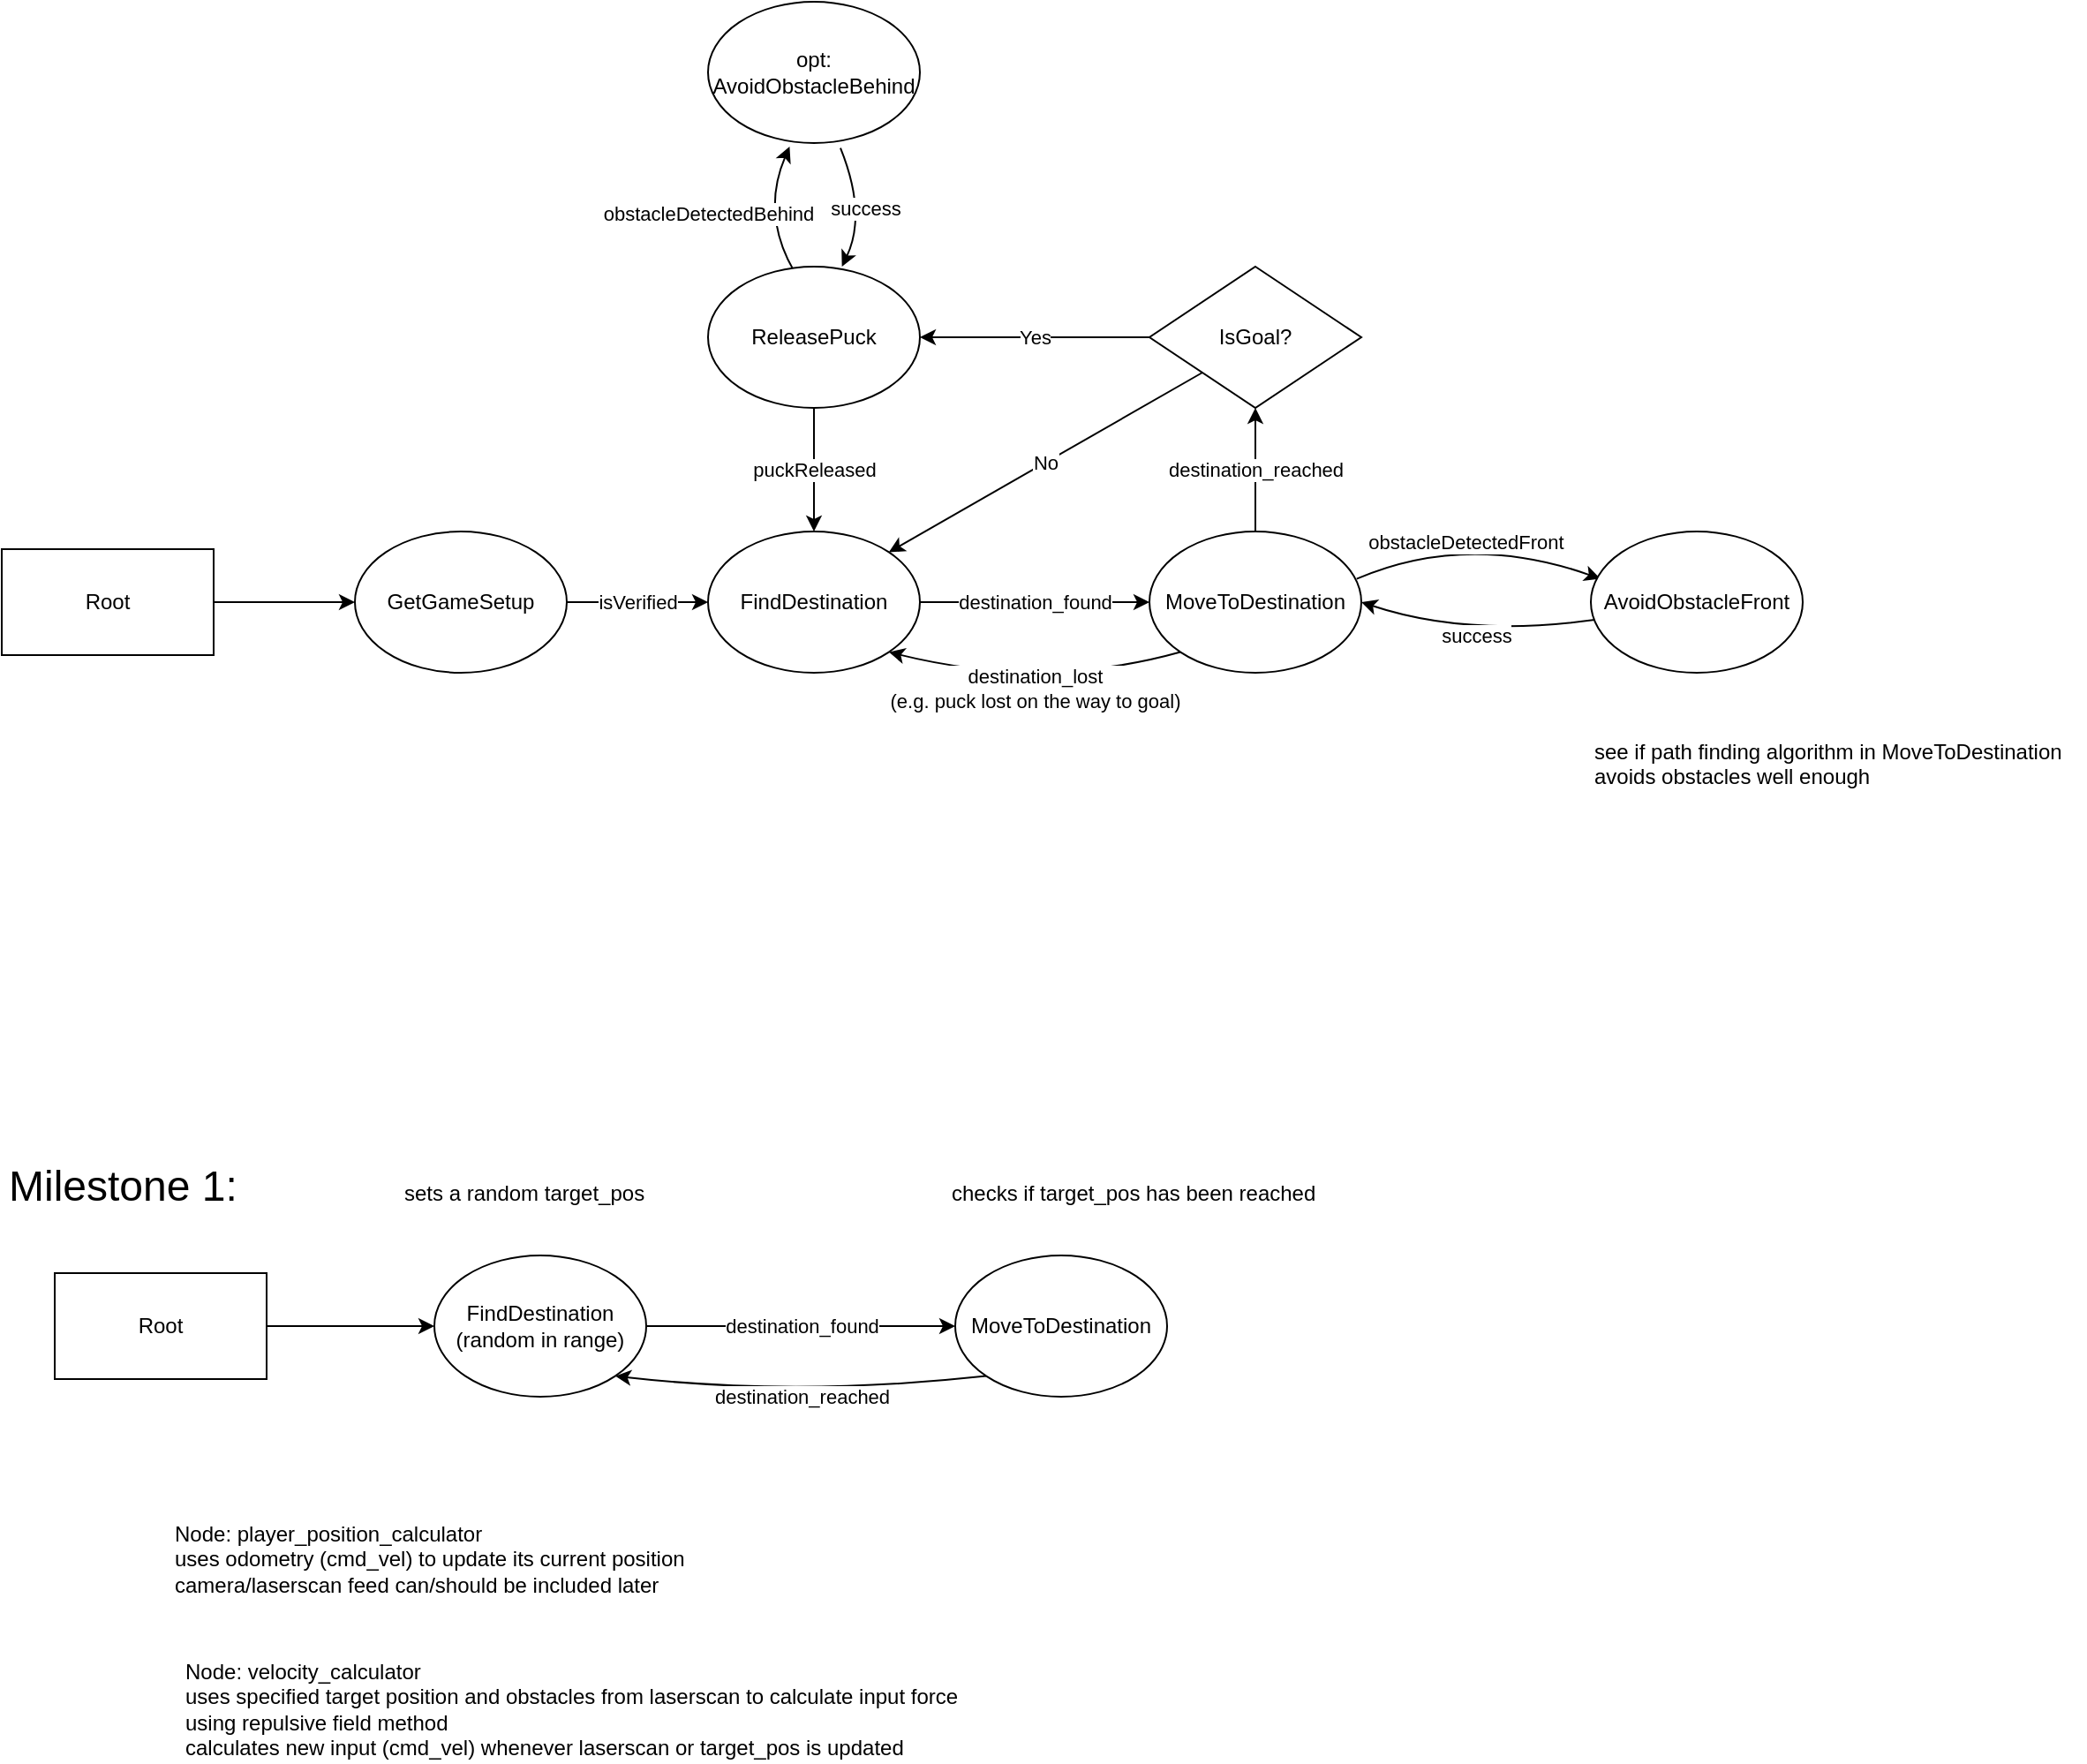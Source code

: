 <mxfile version="12.1.3" pages="1"><diagram id="HgVTTP0pYIYPx_LaOazx" name="Seite-1"><mxGraphModel dx="1826" dy="876" grid="1" gridSize="10" guides="1" tooltips="1" connect="1" arrows="1" fold="1" page="1" pageScale="1" pageWidth="850" pageHeight="1100" math="0" shadow="0"><root><mxCell id="0"/><mxCell id="1" parent="0"/><mxCell id="oMmEVApQNl-2cXcbZhK9-1" value="" style="edgeStyle=orthogonalEdgeStyle;rounded=0;orthogonalLoop=1;jettySize=auto;html=1;entryX=0;entryY=0.5;entryDx=0;entryDy=0;" edge="1" parent="1" source="oMmEVApQNl-2cXcbZhK9-2" target="oMmEVApQNl-2cXcbZhK9-4"><mxGeometry relative="1" as="geometry"><mxPoint x="980" y="820" as="targetPoint"/></mxGeometry></mxCell><mxCell id="oMmEVApQNl-2cXcbZhK9-2" value="Root" style="rounded=0;whiteSpace=wrap;html=1;" vertex="1" parent="1"><mxGeometry x="780" y="790" width="120" height="60" as="geometry"/></mxCell><mxCell id="oMmEVApQNl-2cXcbZhK9-3" value="isVerified" style="rounded=0;orthogonalLoop=1;jettySize=auto;html=1;verticalAlign=middle;labelPosition=center;verticalLabelPosition=middle;align=center;" edge="1" parent="1" source="oMmEVApQNl-2cXcbZhK9-4" target="oMmEVApQNl-2cXcbZhK9-6"><mxGeometry relative="1" as="geometry"/></mxCell><mxCell id="oMmEVApQNl-2cXcbZhK9-4" value="GetGameSetup" style="ellipse;whiteSpace=wrap;html=1;" vertex="1" parent="1"><mxGeometry x="980" y="780" width="120" height="80" as="geometry"/></mxCell><mxCell id="oMmEVApQNl-2cXcbZhK9-5" value="destination_found" style="orthogonalLoop=1;jettySize=auto;html=1;verticalAlign=middle;horizontal=1;labelPosition=center;verticalLabelPosition=middle;align=center;rounded=0;" edge="1" parent="1" source="oMmEVApQNl-2cXcbZhK9-6" target="oMmEVApQNl-2cXcbZhK9-16"><mxGeometry relative="1" as="geometry"/></mxCell><mxCell id="oMmEVApQNl-2cXcbZhK9-6" value="FindDestination" style="ellipse;whiteSpace=wrap;html=1;" vertex="1" parent="1"><mxGeometry x="1180" y="780" width="120" height="80" as="geometry"/></mxCell><mxCell id="oMmEVApQNl-2cXcbZhK9-7" value="Yes" style="jettySize=auto;html=1;entryX=1;entryY=0.5;entryDx=0;entryDy=0;verticalAlign=middle;rounded=0;exitX=0;exitY=0.5;exitDx=0;exitDy=0;" edge="1" parent="1" source="oMmEVApQNl-2cXcbZhK9-18" target="oMmEVApQNl-2cXcbZhK9-10"><mxGeometry relative="1" as="geometry"><mxPoint x="1400" y="670" as="sourcePoint"/><mxPoint x="1220" y="690" as="targetPoint"/></mxGeometry></mxCell><mxCell id="oMmEVApQNl-2cXcbZhK9-8" value="puckReleased" style="rounded=0;orthogonalLoop=1;jettySize=auto;html=1;exitX=0.5;exitY=1;exitDx=0;exitDy=0;entryX=0.5;entryY=0;entryDx=0;entryDy=0;" edge="1" parent="1" source="oMmEVApQNl-2cXcbZhK9-10" target="oMmEVApQNl-2cXcbZhK9-6"><mxGeometry relative="1" as="geometry"/></mxCell><mxCell id="oMmEVApQNl-2cXcbZhK9-9" value="obstacleDetectedBehind" style="edgeStyle=none;curved=1;orthogonalLoop=1;jettySize=auto;html=1;entryX=0.385;entryY=1.025;entryDx=0;entryDy=0;entryPerimeter=0;exitX=0.405;exitY=0.03;exitDx=0;exitDy=0;exitPerimeter=0;" edge="1" parent="1" source="oMmEVApQNl-2cXcbZhK9-10" target="oMmEVApQNl-2cXcbZhK9-12"><mxGeometry x="-0.05" y="30" relative="1" as="geometry"><Array as="points"><mxPoint x="1210" y="600"/></Array><mxPoint x="-2" y="12" as="offset"/></mxGeometry></mxCell><mxCell id="oMmEVApQNl-2cXcbZhK9-10" value="ReleasePuck" style="ellipse;whiteSpace=wrap;html=1;" vertex="1" parent="1"><mxGeometry x="1180" y="630" width="120" height="80" as="geometry"/></mxCell><mxCell id="oMmEVApQNl-2cXcbZhK9-11" value="success" style="edgeStyle=none;curved=1;orthogonalLoop=1;jettySize=auto;html=1;exitX=0.625;exitY=1.035;exitDx=0;exitDy=0;entryX=0.632;entryY=0;entryDx=0;entryDy=0;entryPerimeter=0;exitPerimeter=0;" edge="1" parent="1" source="oMmEVApQNl-2cXcbZhK9-12" target="oMmEVApQNl-2cXcbZhK9-10"><mxGeometry relative="1" as="geometry"><mxPoint x="1185" y="650" as="targetPoint"/><Array as="points"><mxPoint x="1270" y="600"/></Array></mxGeometry></mxCell><mxCell id="oMmEVApQNl-2cXcbZhK9-12" value="opt: AvoidObstacleBehind" style="ellipse;whiteSpace=wrap;html=1;" vertex="1" parent="1"><mxGeometry x="1180" y="480" width="120" height="80" as="geometry"/></mxCell><mxCell id="oMmEVApQNl-2cXcbZhK9-13" value="obstacleDetectedFront" style="edgeStyle=none;orthogonalLoop=1;jettySize=auto;html=1;curved=1;entryX=0.045;entryY=0.335;entryDx=0;entryDy=0;entryPerimeter=0;exitX=0.978;exitY=0.335;exitDx=0;exitDy=0;exitPerimeter=0;" edge="1" parent="1" source="oMmEVApQNl-2cXcbZhK9-16" target="oMmEVApQNl-2cXcbZhK9-20"><mxGeometry x="-0.067" y="-6" relative="1" as="geometry"><mxPoint x="1639.07" y="745.2" as="targetPoint"/><Array as="points"><mxPoint x="1610" y="780"/></Array><mxPoint as="offset"/></mxGeometry></mxCell><mxCell id="oMmEVApQNl-2cXcbZhK9-14" value="destination_reached" style="edgeStyle=none;curved=1;orthogonalLoop=1;jettySize=auto;html=1;" edge="1" parent="1" source="oMmEVApQNl-2cXcbZhK9-16" target="oMmEVApQNl-2cXcbZhK9-18"><mxGeometry relative="1" as="geometry"/></mxCell><mxCell id="oMmEVApQNl-2cXcbZhK9-15" value="&lt;div&gt;destination_lost&lt;/div&gt;(e.g. puck lost on the way to goal)" style="edgeStyle=none;curved=1;orthogonalLoop=1;jettySize=auto;html=1;exitX=0;exitY=1;exitDx=0;exitDy=0;entryX=1;entryY=1;entryDx=0;entryDy=0;" edge="1" parent="1" source="oMmEVApQNl-2cXcbZhK9-16" target="oMmEVApQNl-2cXcbZhK9-6"><mxGeometry relative="1" as="geometry"><Array as="points"><mxPoint x="1370" y="870"/></Array></mxGeometry></mxCell><mxCell id="oMmEVApQNl-2cXcbZhK9-16" value="MoveToDestination" style="ellipse;whiteSpace=wrap;html=1;" vertex="1" parent="1"><mxGeometry x="1430" y="780" width="120" height="80" as="geometry"/></mxCell><mxCell id="oMmEVApQNl-2cXcbZhK9-17" value="No" style="edgeStyle=none;curved=1;orthogonalLoop=1;jettySize=auto;html=1;exitX=0;exitY=1;exitDx=0;exitDy=0;entryX=1;entryY=0;entryDx=0;entryDy=0;" edge="1" parent="1" source="oMmEVApQNl-2cXcbZhK9-18" target="oMmEVApQNl-2cXcbZhK9-6"><mxGeometry relative="1" as="geometry"/></mxCell><mxCell id="oMmEVApQNl-2cXcbZhK9-18" value="IsGoal?" style="rhombus;whiteSpace=wrap;html=1;" vertex="1" parent="1"><mxGeometry x="1430" y="630" width="120" height="80" as="geometry"/></mxCell><mxCell id="oMmEVApQNl-2cXcbZhK9-19" value="&lt;div&gt;success&lt;/div&gt;" style="edgeStyle=none;curved=1;orthogonalLoop=1;jettySize=auto;html=1;exitX=0.018;exitY=0.625;exitDx=0;exitDy=0;entryX=1;entryY=0.5;entryDx=0;entryDy=0;exitPerimeter=0;" edge="1" parent="1" source="oMmEVApQNl-2cXcbZhK9-20" target="oMmEVApQNl-2cXcbZhK9-16"><mxGeometry relative="1" as="geometry"><mxPoint x="1652.5" y="750" as="sourcePoint"/><Array as="points"><mxPoint x="1610" y="840"/></Array></mxGeometry></mxCell><mxCell id="oMmEVApQNl-2cXcbZhK9-20" value="AvoidObstacleFront" style="ellipse;whiteSpace=wrap;html=1;" vertex="1" parent="1"><mxGeometry x="1680" y="780" width="120" height="80" as="geometry"/></mxCell><mxCell id="oMmEVApQNl-2cXcbZhK9-21" value="&lt;div&gt;see if path finding algorithm in MoveToDestination&lt;/div&gt;&lt;div&gt;avoids obstacles well enough&lt;br&gt;&lt;/div&gt;" style="text;html=1;resizable=0;points=[];autosize=1;align=left;verticalAlign=top;spacingTop=-4;" vertex="1" parent="1"><mxGeometry x="1680" y="895" width="280" height="30" as="geometry"/></mxCell><mxCell id="oMmEVApQNl-2cXcbZhK9-22" value="&lt;div style=&quot;font-size: 24px&quot;&gt;Milestone 1:&lt;/div&gt;" style="text;html=1;resizable=0;points=[];autosize=1;align=left;verticalAlign=top;spacingTop=-4;" vertex="1" parent="1"><mxGeometry x="782" y="1134" width="140" height="20" as="geometry"/></mxCell><mxCell id="oMmEVApQNl-2cXcbZhK9-23" value="destination_found" style="rounded=0;orthogonalLoop=1;jettySize=auto;html=1;exitX=1;exitY=0.5;exitDx=0;exitDy=0;" edge="1" parent="1" source="oMmEVApQNl-2cXcbZhK9-27" target="oMmEVApQNl-2cXcbZhK9-26"><mxGeometry relative="1" as="geometry"/></mxCell><mxCell id="oMmEVApQNl-2cXcbZhK9-24" value="Root" style="rounded=0;whiteSpace=wrap;html=1;" vertex="1" parent="1"><mxGeometry x="810" y="1200" width="120" height="60" as="geometry"/></mxCell><mxCell id="oMmEVApQNl-2cXcbZhK9-25" value="destination_reached" style="edgeStyle=none;orthogonalLoop=1;jettySize=auto;html=1;exitX=0;exitY=1;exitDx=0;exitDy=0;entryX=1;entryY=1;entryDx=0;entryDy=0;curved=1;" edge="1" parent="1" source="oMmEVApQNl-2cXcbZhK9-26" target="oMmEVApQNl-2cXcbZhK9-27"><mxGeometry relative="1" as="geometry"><Array as="points"><mxPoint x="1230" y="1270"/></Array></mxGeometry></mxCell><mxCell id="oMmEVApQNl-2cXcbZhK9-26" value="MoveToDestination" style="ellipse;whiteSpace=wrap;html=1;" vertex="1" parent="1"><mxGeometry x="1320" y="1190" width="120" height="80" as="geometry"/></mxCell><mxCell id="oMmEVApQNl-2cXcbZhK9-27" value="FindDestination&lt;div&gt;(random in range)&lt;br&gt;&lt;/div&gt;" style="ellipse;whiteSpace=wrap;html=1;" vertex="1" parent="1"><mxGeometry x="1025" y="1190" width="120" height="80" as="geometry"/></mxCell><mxCell id="oMmEVApQNl-2cXcbZhK9-28" style="edgeStyle=orthogonalEdgeStyle;rounded=0;orthogonalLoop=1;jettySize=auto;html=1;exitX=1;exitY=0.5;exitDx=0;exitDy=0;" edge="1" parent="1" source="oMmEVApQNl-2cXcbZhK9-24" target="oMmEVApQNl-2cXcbZhK9-27"><mxGeometry relative="1" as="geometry"><mxPoint x="930" y="1230" as="sourcePoint"/><mxPoint x="1240" y="1220" as="targetPoint"/></mxGeometry></mxCell><mxCell id="oMmEVApQNl-2cXcbZhK9-114" value="&lt;div&gt;Node: player_position_calculator&lt;/div&gt;&lt;div&gt;uses odometry (cmd_vel) to update its current position&lt;/div&gt;&lt;div&gt;camera/laserscan feed can/should be included later&lt;br&gt;&lt;/div&gt;" style="text;html=1;resizable=0;points=[];autosize=1;align=left;verticalAlign=top;spacingTop=-4;" vertex="1" parent="1"><mxGeometry x="876" y="1338" width="300" height="40" as="geometry"/></mxCell><mxCell id="oMmEVApQNl-2cXcbZhK9-115" value="&lt;div&gt;Node: velocity_calculator&lt;/div&gt;&lt;div&gt;uses specified target position and obstacles from laserscan to calculate input force&lt;/div&gt;&lt;div&gt;using repulsive field method&lt;/div&gt;&lt;div&gt;calculates new input (cmd_vel) whenever laserscan or target_pos is updated&lt;br&gt;&lt;/div&gt;" style="text;html=1;resizable=0;points=[];autosize=1;align=left;verticalAlign=top;spacingTop=-4;" vertex="1" parent="1"><mxGeometry x="882" y="1416" width="450" height="60" as="geometry"/></mxCell><mxCell id="oMmEVApQNl-2cXcbZhK9-116" value="sets a random target_pos" style="text;html=1;resizable=0;points=[];autosize=1;align=left;verticalAlign=top;spacingTop=-4;" vertex="1" parent="1"><mxGeometry x="1006" y="1145" width="150" height="20" as="geometry"/></mxCell><mxCell id="oMmEVApQNl-2cXcbZhK9-117" value="checks if target_pos has been reached" style="text;html=1;resizable=0;points=[];autosize=1;align=left;verticalAlign=top;spacingTop=-4;" vertex="1" parent="1"><mxGeometry x="1316" y="1145" width="220" height="20" as="geometry"/></mxCell></root></mxGraphModel></diagram></mxfile>